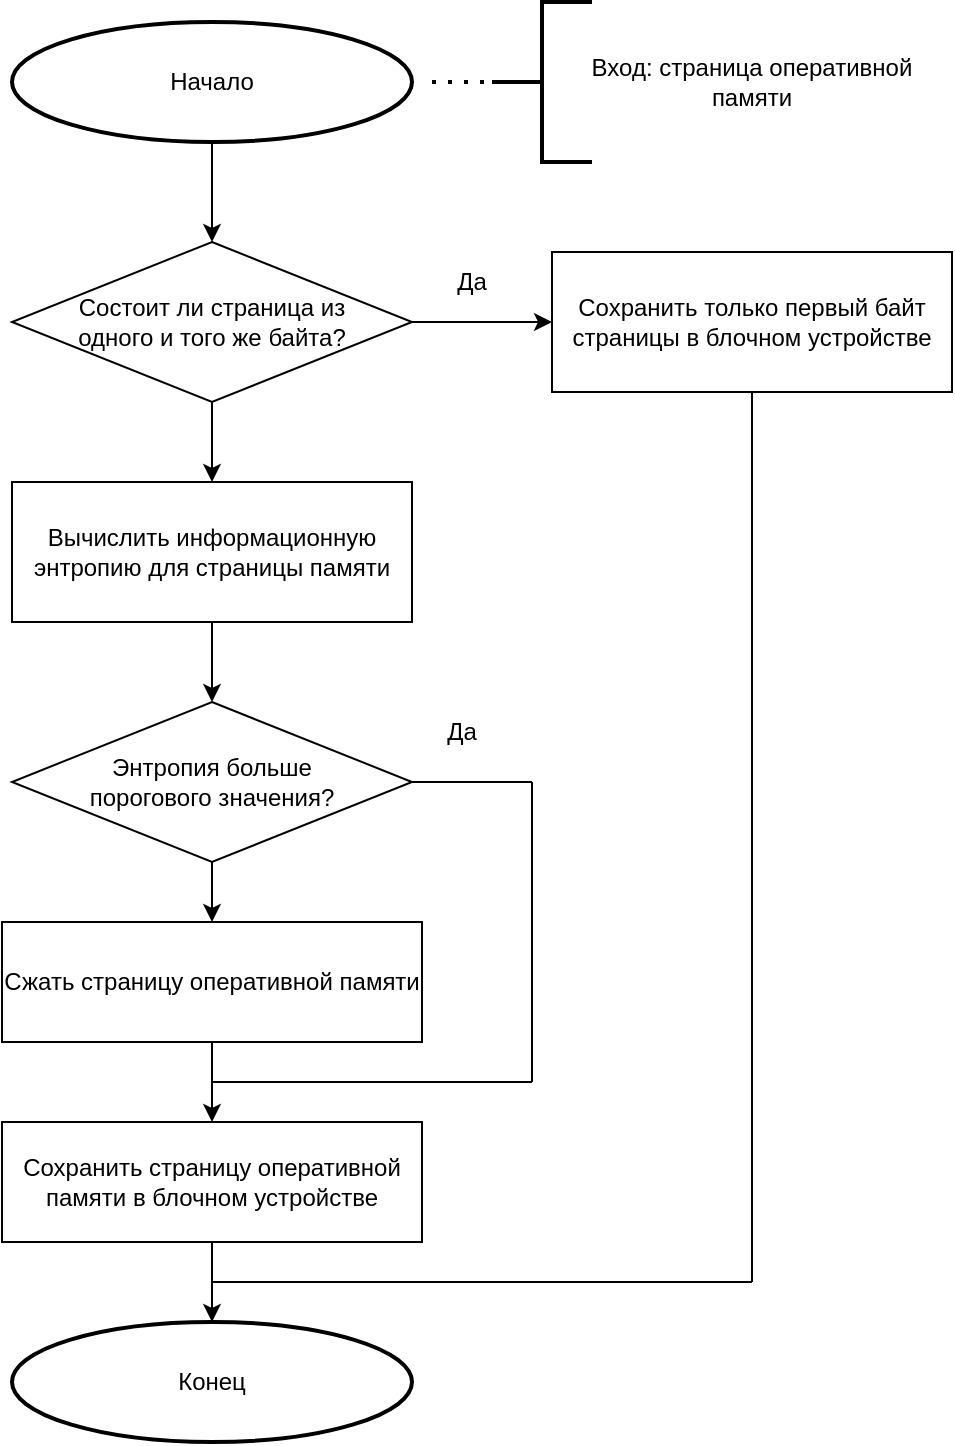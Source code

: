 <mxfile version="18.2.0" type="device"><diagram id="uB3fZVpeoPHn-JvWvjcb" name="Page-1"><mxGraphModel dx="1410" dy="783" grid="1" gridSize="10" guides="1" tooltips="1" connect="1" arrows="1" fold="1" page="1" pageScale="1" pageWidth="850" pageHeight="1100" math="0" shadow="0"><root><mxCell id="0"/><mxCell id="1" parent="0"/><mxCell id="oiv9Oyiqhk1Q2Sn8u8Px-1" value="Начало" style="strokeWidth=2;html=1;shape=mxgraph.flowchart.start_1;whiteSpace=wrap;" vertex="1" parent="1"><mxGeometry x="170" y="70" width="200" height="60" as="geometry"/></mxCell><mxCell id="oiv9Oyiqhk1Q2Sn8u8Px-2" value="" style="endArrow=none;dashed=1;html=1;dashPattern=1 3;strokeWidth=2;rounded=0;exitX=1;exitY=0.5;exitDx=0;exitDy=0;exitPerimeter=0;entryX=0;entryY=0.5;entryDx=0;entryDy=0;entryPerimeter=0;" edge="1" parent="1" target="oiv9Oyiqhk1Q2Sn8u8Px-3"><mxGeometry width="50" height="50" relative="1" as="geometry"><mxPoint x="380" y="100" as="sourcePoint"/><mxPoint x="410" y="80" as="targetPoint"/></mxGeometry></mxCell><mxCell id="oiv9Oyiqhk1Q2Sn8u8Px-3" value="" style="strokeWidth=2;html=1;shape=mxgraph.flowchart.annotation_2;align=left;labelPosition=right;pointerEvents=1;" vertex="1" parent="1"><mxGeometry x="410" y="60" width="50" height="80" as="geometry"/></mxCell><mxCell id="oiv9Oyiqhk1Q2Sn8u8Px-4" value="Вход: страница оперативной памяти" style="text;html=1;strokeColor=none;fillColor=none;align=center;verticalAlign=middle;whiteSpace=wrap;rounded=0;" vertex="1" parent="1"><mxGeometry x="440" y="85" width="200" height="30" as="geometry"/></mxCell><mxCell id="oiv9Oyiqhk1Q2Sn8u8Px-5" value="" style="endArrow=classic;html=1;rounded=0;exitX=0.5;exitY=1;exitDx=0;exitDy=0;exitPerimeter=0;entryX=0.5;entryY=0;entryDx=0;entryDy=0;" edge="1" parent="1" source="oiv9Oyiqhk1Q2Sn8u8Px-1" target="oiv9Oyiqhk1Q2Sn8u8Px-7"><mxGeometry width="50" height="50" relative="1" as="geometry"><mxPoint x="450" y="440" as="sourcePoint"/><mxPoint x="270" y="150" as="targetPoint"/></mxGeometry></mxCell><mxCell id="oiv9Oyiqhk1Q2Sn8u8Px-7" value="Состоит ли страница из &lt;br&gt;одного и того же байта?" style="rhombus;whiteSpace=wrap;html=1;" vertex="1" parent="1"><mxGeometry x="170" y="180" width="200" height="80" as="geometry"/></mxCell><mxCell id="oiv9Oyiqhk1Q2Sn8u8Px-8" value="Конец" style="strokeWidth=2;html=1;shape=mxgraph.flowchart.start_1;whiteSpace=wrap;" vertex="1" parent="1"><mxGeometry x="170" y="720" width="200" height="60" as="geometry"/></mxCell><mxCell id="oiv9Oyiqhk1Q2Sn8u8Px-11" value="Сохранить только первый байт страницы в блочном устройстве" style="rounded=0;whiteSpace=wrap;html=1;" vertex="1" parent="1"><mxGeometry x="440" y="185" width="200" height="70" as="geometry"/></mxCell><mxCell id="oiv9Oyiqhk1Q2Sn8u8Px-12" value="Вычислить информационную энтропию для страницы памяти" style="rounded=0;whiteSpace=wrap;html=1;" vertex="1" parent="1"><mxGeometry x="170" y="300" width="200" height="70" as="geometry"/></mxCell><mxCell id="oiv9Oyiqhk1Q2Sn8u8Px-13" value="Энтропия больше &lt;br&gt;порогового значения?" style="rhombus;whiteSpace=wrap;html=1;" vertex="1" parent="1"><mxGeometry x="170" y="410" width="200" height="80" as="geometry"/></mxCell><mxCell id="oiv9Oyiqhk1Q2Sn8u8Px-14" value="Сжать страницу оперативной памяти" style="rounded=0;whiteSpace=wrap;html=1;" vertex="1" parent="1"><mxGeometry x="165" y="520" width="210" height="60" as="geometry"/></mxCell><mxCell id="oiv9Oyiqhk1Q2Sn8u8Px-15" value="Сохранить страницу оперативной памяти в блочном устройстве" style="rounded=0;whiteSpace=wrap;html=1;" vertex="1" parent="1"><mxGeometry x="165" y="620" width="210" height="60" as="geometry"/></mxCell><mxCell id="oiv9Oyiqhk1Q2Sn8u8Px-16" value="" style="endArrow=classic;html=1;rounded=0;exitX=0.5;exitY=1;exitDx=0;exitDy=0;entryX=0.5;entryY=0;entryDx=0;entryDy=0;" edge="1" parent="1" source="oiv9Oyiqhk1Q2Sn8u8Px-7" target="oiv9Oyiqhk1Q2Sn8u8Px-12"><mxGeometry width="50" height="50" relative="1" as="geometry"><mxPoint x="400" y="460" as="sourcePoint"/><mxPoint x="450" y="410" as="targetPoint"/></mxGeometry></mxCell><mxCell id="oiv9Oyiqhk1Q2Sn8u8Px-17" value="" style="endArrow=classic;html=1;rounded=0;exitX=0.5;exitY=1;exitDx=0;exitDy=0;entryX=0.5;entryY=0;entryDx=0;entryDy=0;" edge="1" parent="1" source="oiv9Oyiqhk1Q2Sn8u8Px-12" target="oiv9Oyiqhk1Q2Sn8u8Px-13"><mxGeometry width="50" height="50" relative="1" as="geometry"><mxPoint x="400" y="460" as="sourcePoint"/><mxPoint x="450" y="410" as="targetPoint"/></mxGeometry></mxCell><mxCell id="oiv9Oyiqhk1Q2Sn8u8Px-18" value="" style="endArrow=classic;html=1;rounded=0;exitX=0.5;exitY=1;exitDx=0;exitDy=0;entryX=0.5;entryY=0;entryDx=0;entryDy=0;" edge="1" parent="1" source="oiv9Oyiqhk1Q2Sn8u8Px-13" target="oiv9Oyiqhk1Q2Sn8u8Px-14"><mxGeometry width="50" height="50" relative="1" as="geometry"><mxPoint x="400" y="460" as="sourcePoint"/><mxPoint x="450" y="410" as="targetPoint"/></mxGeometry></mxCell><mxCell id="oiv9Oyiqhk1Q2Sn8u8Px-19" value="" style="endArrow=classic;html=1;rounded=0;exitX=0.5;exitY=1;exitDx=0;exitDy=0;entryX=0.5;entryY=0;entryDx=0;entryDy=0;" edge="1" parent="1" source="oiv9Oyiqhk1Q2Sn8u8Px-14" target="oiv9Oyiqhk1Q2Sn8u8Px-15"><mxGeometry width="50" height="50" relative="1" as="geometry"><mxPoint x="400" y="610" as="sourcePoint"/><mxPoint x="450" y="560" as="targetPoint"/></mxGeometry></mxCell><mxCell id="oiv9Oyiqhk1Q2Sn8u8Px-20" value="" style="endArrow=classic;html=1;rounded=0;exitX=0.5;exitY=1;exitDx=0;exitDy=0;entryX=0.5;entryY=0;entryDx=0;entryDy=0;entryPerimeter=0;" edge="1" parent="1" source="oiv9Oyiqhk1Q2Sn8u8Px-15" target="oiv9Oyiqhk1Q2Sn8u8Px-8"><mxGeometry width="50" height="50" relative="1" as="geometry"><mxPoint x="400" y="760" as="sourcePoint"/><mxPoint x="450" y="710" as="targetPoint"/></mxGeometry></mxCell><mxCell id="oiv9Oyiqhk1Q2Sn8u8Px-21" value="" style="endArrow=classic;html=1;rounded=0;entryX=0;entryY=0.5;entryDx=0;entryDy=0;" edge="1" parent="1" source="oiv9Oyiqhk1Q2Sn8u8Px-7" target="oiv9Oyiqhk1Q2Sn8u8Px-11"><mxGeometry width="50" height="50" relative="1" as="geometry"><mxPoint x="400" y="400" as="sourcePoint"/><mxPoint x="450" y="350" as="targetPoint"/></mxGeometry></mxCell><mxCell id="oiv9Oyiqhk1Q2Sn8u8Px-22" value="" style="endArrow=none;html=1;rounded=0;entryX=0.5;entryY=1;entryDx=0;entryDy=0;" edge="1" parent="1" target="oiv9Oyiqhk1Q2Sn8u8Px-11"><mxGeometry width="50" height="50" relative="1" as="geometry"><mxPoint x="540" y="700" as="sourcePoint"/><mxPoint x="450" y="500" as="targetPoint"/></mxGeometry></mxCell><mxCell id="oiv9Oyiqhk1Q2Sn8u8Px-24" value="" style="endArrow=none;html=1;rounded=0;exitX=1;exitY=0.5;exitDx=0;exitDy=0;" edge="1" parent="1" source="oiv9Oyiqhk1Q2Sn8u8Px-13"><mxGeometry width="50" height="50" relative="1" as="geometry"><mxPoint x="400" y="550" as="sourcePoint"/><mxPoint x="430" y="450" as="targetPoint"/></mxGeometry></mxCell><mxCell id="oiv9Oyiqhk1Q2Sn8u8Px-26" value="" style="endArrow=none;html=1;rounded=0;" edge="1" parent="1"><mxGeometry width="50" height="50" relative="1" as="geometry"><mxPoint x="430" y="600" as="sourcePoint"/><mxPoint x="430" y="450" as="targetPoint"/></mxGeometry></mxCell><mxCell id="oiv9Oyiqhk1Q2Sn8u8Px-27" value="" style="endArrow=none;html=1;rounded=0;" edge="1" parent="1"><mxGeometry width="50" height="50" relative="1" as="geometry"><mxPoint x="430" y="600" as="sourcePoint"/><mxPoint x="270" y="600" as="targetPoint"/></mxGeometry></mxCell><mxCell id="oiv9Oyiqhk1Q2Sn8u8Px-28" value="" style="endArrow=none;html=1;rounded=0;" edge="1" parent="1"><mxGeometry width="50" height="50" relative="1" as="geometry"><mxPoint x="270" y="700" as="sourcePoint"/><mxPoint x="540" y="700" as="targetPoint"/></mxGeometry></mxCell><mxCell id="oiv9Oyiqhk1Q2Sn8u8Px-30" value="Да" style="text;html=1;strokeColor=none;fillColor=none;align=center;verticalAlign=middle;whiteSpace=wrap;rounded=0;" vertex="1" parent="1"><mxGeometry x="370" y="185" width="60" height="30" as="geometry"/></mxCell><mxCell id="oiv9Oyiqhk1Q2Sn8u8Px-32" value="Да" style="text;html=1;strokeColor=none;fillColor=none;align=center;verticalAlign=middle;whiteSpace=wrap;rounded=0;" vertex="1" parent="1"><mxGeometry x="365" y="410" width="60" height="30" as="geometry"/></mxCell></root></mxGraphModel></diagram></mxfile>